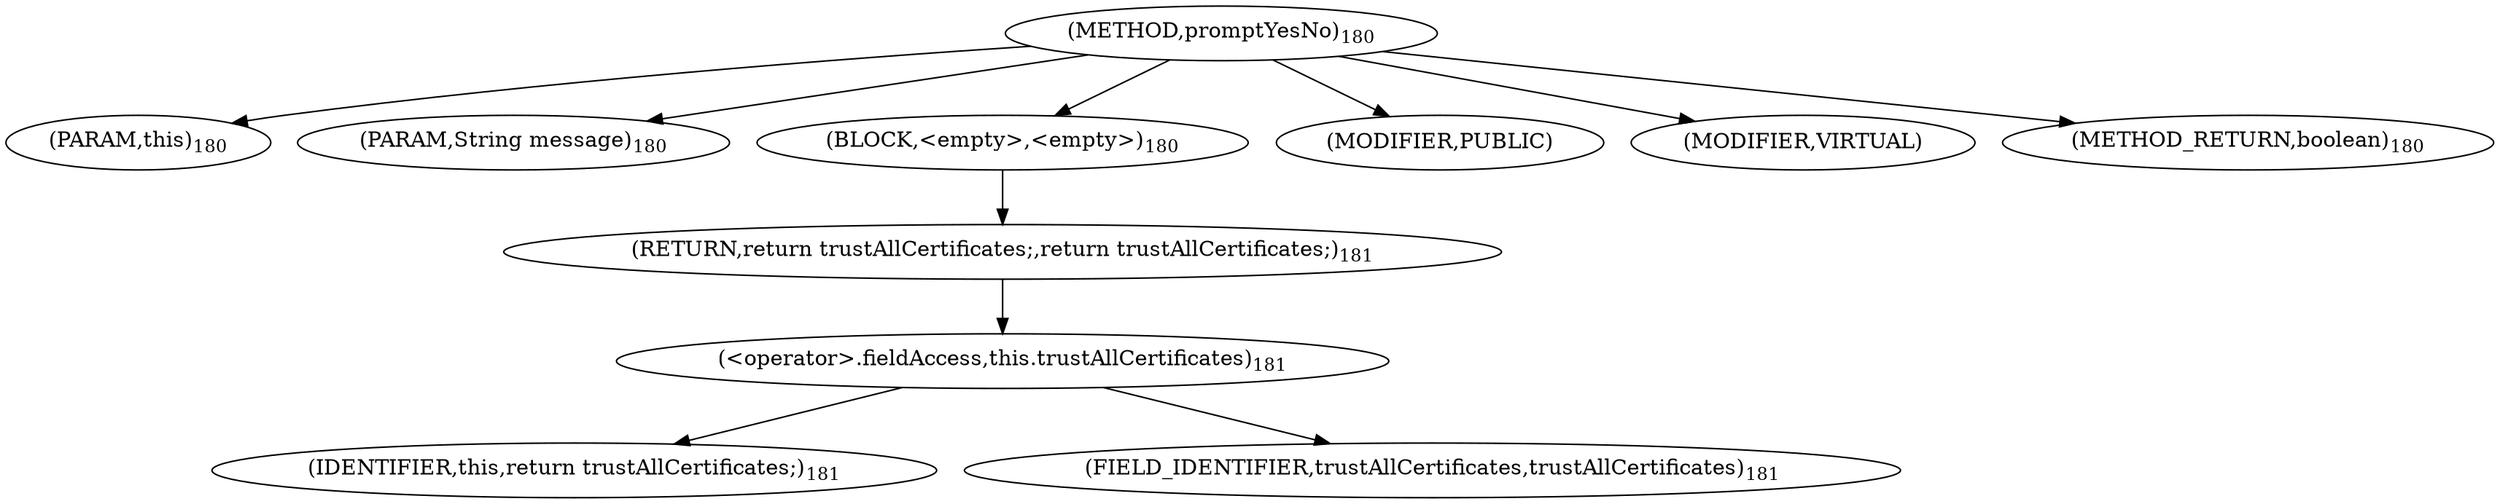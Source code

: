 digraph "promptYesNo" {  
"257" [label = <(METHOD,promptYesNo)<SUB>180</SUB>> ]
"258" [label = <(PARAM,this)<SUB>180</SUB>> ]
"259" [label = <(PARAM,String message)<SUB>180</SUB>> ]
"260" [label = <(BLOCK,&lt;empty&gt;,&lt;empty&gt;)<SUB>180</SUB>> ]
"261" [label = <(RETURN,return trustAllCertificates;,return trustAllCertificates;)<SUB>181</SUB>> ]
"262" [label = <(&lt;operator&gt;.fieldAccess,this.trustAllCertificates)<SUB>181</SUB>> ]
"263" [label = <(IDENTIFIER,this,return trustAllCertificates;)<SUB>181</SUB>> ]
"264" [label = <(FIELD_IDENTIFIER,trustAllCertificates,trustAllCertificates)<SUB>181</SUB>> ]
"265" [label = <(MODIFIER,PUBLIC)> ]
"266" [label = <(MODIFIER,VIRTUAL)> ]
"267" [label = <(METHOD_RETURN,boolean)<SUB>180</SUB>> ]
  "257" -> "258" 
  "257" -> "259" 
  "257" -> "260" 
  "257" -> "265" 
  "257" -> "266" 
  "257" -> "267" 
  "260" -> "261" 
  "261" -> "262" 
  "262" -> "263" 
  "262" -> "264" 
}
